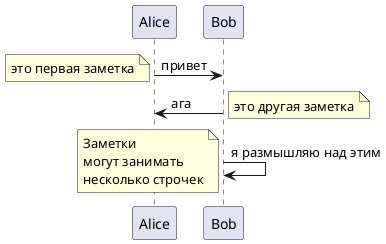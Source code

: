 
@startuml
Alice->Bob : привет
note left: это первая заметка

Bob->Alice : ага
note right: это другая заметка

Bob->Bob : я размышляю над этим 
note left
Заметки
могут занимать
несколько строчек
end note
@enduml